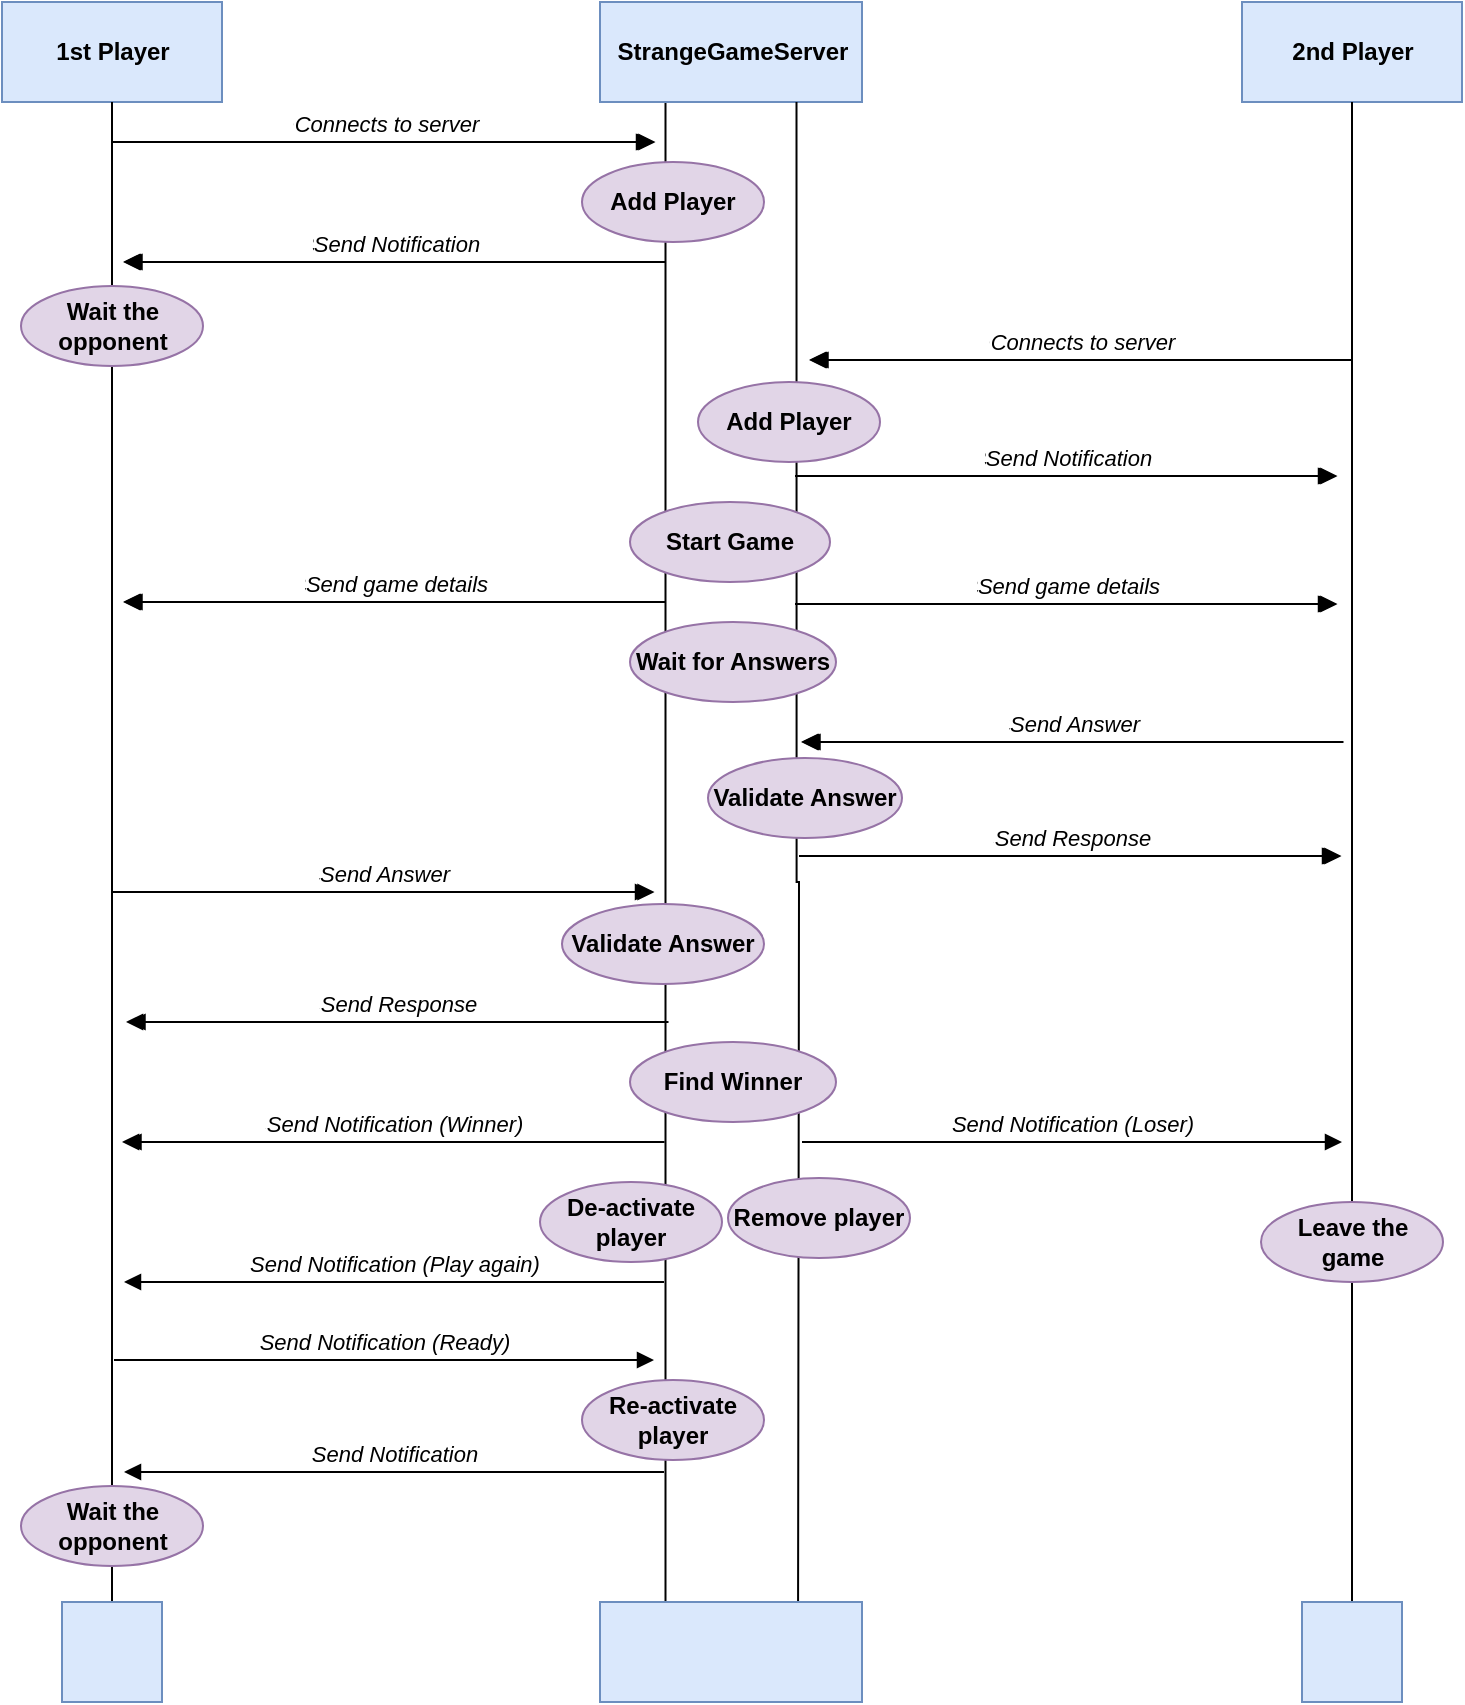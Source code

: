 <mxfile version="20.6.0" type="device"><diagram id="tD37PNaHfDIdUo-3B2Gi" name="Pagina-1"><mxGraphModel dx="1038" dy="556" grid="1" gridSize="10" guides="1" tooltips="1" connect="1" arrows="1" fold="1" page="1" pageScale="1" pageWidth="827" pageHeight="1169" math="0" shadow="0"><root><mxCell id="0"/><mxCell id="1" parent="0"/><mxCell id="DHnz8X3r16c31StF0tDC-110" style="edgeStyle=orthogonalEdgeStyle;rounded=0;orthogonalLoop=1;jettySize=auto;html=1;exitX=0.25;exitY=0;exitDx=0;exitDy=0;entryX=0.25;entryY=1;entryDx=0;entryDy=0;endArrow=none;endFill=0;" edge="1" parent="1" source="DHnz8X3r16c31StF0tDC-108" target="DHnz8X3r16c31StF0tDC-3"><mxGeometry relative="1" as="geometry"><mxPoint x="458" y="870" as="sourcePoint"/><mxPoint x="457.25" y="90" as="targetPoint"/><Array as="points"><mxPoint x="382" y="830"/></Array></mxGeometry></mxCell><mxCell id="DHnz8X3r16c31StF0tDC-2" value="1st Player" style="html=1;fillColor=#dae8fc;strokeColor=#6c8ebf;fontStyle=1" vertex="1" parent="1"><mxGeometry x="50" y="30" width="110" height="50" as="geometry"/></mxCell><mxCell id="DHnz8X3r16c31StF0tDC-3" value="StrangeGameServer" style="html=1;fillColor=#dae8fc;strokeColor=#6c8ebf;fontStyle=1" vertex="1" parent="1"><mxGeometry x="349" y="30" width="131" height="50" as="geometry"/></mxCell><mxCell id="DHnz8X3r16c31StF0tDC-7" value="2nd Player" style="html=1;fillColor=#dae8fc;strokeColor=#6c8ebf;fontStyle=1" vertex="1" parent="1"><mxGeometry x="670" y="30" width="110" height="50" as="geometry"/></mxCell><mxCell id="DHnz8X3r16c31StF0tDC-12" style="edgeStyle=orthogonalEdgeStyle;rounded=0;orthogonalLoop=1;jettySize=auto;html=1;exitX=0.5;exitY=0;exitDx=0;exitDy=0;entryX=0.5;entryY=1;entryDx=0;entryDy=0;endArrow=none;endFill=0;" edge="1" parent="1" source="DHnz8X3r16c31StF0tDC-11" target="DHnz8X3r16c31StF0tDC-2"><mxGeometry relative="1" as="geometry"/></mxCell><mxCell id="DHnz8X3r16c31StF0tDC-11" value="" style="html=1;fillColor=#dae8fc;strokeColor=#6c8ebf;" vertex="1" parent="1"><mxGeometry x="80" y="830" width="50" height="50" as="geometry"/></mxCell><mxCell id="DHnz8X3r16c31StF0tDC-14" style="edgeStyle=orthogonalEdgeStyle;rounded=0;orthogonalLoop=1;jettySize=auto;html=1;exitX=0.5;exitY=0;exitDx=0;exitDy=0;endArrow=none;endFill=0;" edge="1" parent="1" source="DHnz8X3r16c31StF0tDC-13" target="DHnz8X3r16c31StF0tDC-7"><mxGeometry relative="1" as="geometry"/></mxCell><mxCell id="DHnz8X3r16c31StF0tDC-13" value="" style="html=1;fillColor=#dae8fc;strokeColor=#6c8ebf;" vertex="1" parent="1"><mxGeometry x="700" y="830" width="50" height="50" as="geometry"/></mxCell><mxCell id="DHnz8X3r16c31StF0tDC-20" style="edgeStyle=orthogonalEdgeStyle;rounded=0;orthogonalLoop=1;jettySize=auto;html=1;exitX=0.75;exitY=0;exitDx=0;exitDy=0;entryX=0.75;entryY=1;entryDx=0;entryDy=0;endArrow=none;endFill=0;" edge="1" parent="1" target="DHnz8X3r16c31StF0tDC-3"><mxGeometry relative="1" as="geometry"><mxPoint x="448" y="860" as="sourcePoint"/></mxGeometry></mxCell><mxCell id="DHnz8X3r16c31StF0tDC-55" value="Add Player" style="ellipse;whiteSpace=wrap;fillColor=#e1d5e7;strokeColor=#9673a6;fontStyle=1;html=1;" vertex="1" parent="1"><mxGeometry x="340" y="110" width="91" height="40" as="geometry"/></mxCell><mxCell id="DHnz8X3r16c31StF0tDC-59" value="Connects to server" style="html=1;verticalAlign=bottom;endArrow=block;rounded=0;" edge="1" parent="1"><mxGeometry width="80" relative="1" as="geometry"><mxPoint x="106" y="100" as="sourcePoint"/><mxPoint x="376" y="100" as="targetPoint"/></mxGeometry></mxCell><mxCell id="DHnz8X3r16c31StF0tDC-68" value="Start Game" style="ellipse;whiteSpace=wrap;fillColor=#e1d5e7;strokeColor=#9673a6;fontStyle=1;html=1;" vertex="1" parent="1"><mxGeometry x="364" y="280" width="100" height="40" as="geometry"/></mxCell><mxCell id="DHnz8X3r16c31StF0tDC-69" value="Send game details" style="html=1;verticalAlign=bottom;endArrow=block;rounded=0;" edge="1" parent="1"><mxGeometry width="80" relative="1" as="geometry"><mxPoint x="381" y="330" as="sourcePoint"/><mxPoint x="111" y="330" as="targetPoint"/></mxGeometry></mxCell><mxCell id="DHnz8X3r16c31StF0tDC-70" value="Send Notification" style="html=1;verticalAlign=bottom;endArrow=block;rounded=0;" edge="1" parent="1"><mxGeometry width="80" relative="1" as="geometry"><mxPoint x="381" y="160" as="sourcePoint"/><mxPoint x="111" y="160" as="targetPoint"/></mxGeometry></mxCell><mxCell id="DHnz8X3r16c31StF0tDC-71" value="Wait the opponent" style="ellipse;whiteSpace=wrap;fillColor=#e1d5e7;strokeColor=#9673a6;fontStyle=1;html=1;" vertex="1" parent="1"><mxGeometry x="59.5" y="172" width="91" height="40" as="geometry"/></mxCell><mxCell id="DHnz8X3r16c31StF0tDC-73" value="Connects to server" style="html=1;verticalAlign=bottom;endArrow=block;rounded=0;" edge="1" parent="1"><mxGeometry width="80" relative="1" as="geometry"><mxPoint x="724" y="209" as="sourcePoint"/><mxPoint x="454" y="209" as="targetPoint"/></mxGeometry></mxCell><mxCell id="DHnz8X3r16c31StF0tDC-79" value="Add Player" style="ellipse;whiteSpace=wrap;fillColor=#e1d5e7;strokeColor=#9673a6;fontStyle=1;html=1;" vertex="1" parent="1"><mxGeometry x="398" y="220" width="91" height="40" as="geometry"/></mxCell><mxCell id="DHnz8X3r16c31StF0tDC-80" value="Send Notification" style="html=1;verticalAlign=bottom;endArrow=block;rounded=0;" edge="1" parent="1"><mxGeometry width="80" relative="1" as="geometry"><mxPoint x="447" y="267" as="sourcePoint"/><mxPoint x="717" y="267" as="targetPoint"/></mxGeometry></mxCell><mxCell id="DHnz8X3r16c31StF0tDC-81" value="Send game details" style="html=1;verticalAlign=bottom;endArrow=block;rounded=0;" edge="1" parent="1"><mxGeometry width="80" relative="1" as="geometry"><mxPoint x="447" y="331" as="sourcePoint"/><mxPoint x="717" y="331" as="targetPoint"/></mxGeometry></mxCell><mxCell id="DHnz8X3r16c31StF0tDC-82" value="Wait for Answers" style="ellipse;whiteSpace=wrap;fillColor=#e1d5e7;strokeColor=#9673a6;fontStyle=1;html=1;" vertex="1" parent="1"><mxGeometry x="364" y="340" width="103" height="40" as="geometry"/></mxCell><mxCell id="DHnz8X3r16c31StF0tDC-83" value="Send Answer" style="html=1;verticalAlign=bottom;endArrow=block;rounded=0;" edge="1" parent="1"><mxGeometry width="80" relative="1" as="geometry"><mxPoint x="720" y="400" as="sourcePoint"/><mxPoint x="450" y="400" as="targetPoint"/></mxGeometry></mxCell><mxCell id="DHnz8X3r16c31StF0tDC-85" value="Validate Answer" style="ellipse;whiteSpace=wrap;fillColor=#e1d5e7;strokeColor=#9673a6;fontStyle=1;html=1;" vertex="1" parent="1"><mxGeometry x="403" y="408" width="97" height="40" as="geometry"/></mxCell><mxCell id="DHnz8X3r16c31StF0tDC-87" value="Send Response" style="html=1;verticalAlign=bottom;endArrow=block;rounded=0;" edge="1" parent="1"><mxGeometry width="80" relative="1" as="geometry"><mxPoint x="449" y="457" as="sourcePoint"/><mxPoint x="719" y="457" as="targetPoint"/></mxGeometry></mxCell><mxCell id="DHnz8X3r16c31StF0tDC-88" value="Send Answer" style="html=1;verticalAlign=bottom;endArrow=block;rounded=0;" edge="1" parent="1"><mxGeometry width="80" relative="1" as="geometry"><mxPoint x="105" y="475" as="sourcePoint"/><mxPoint x="375" y="475" as="targetPoint"/></mxGeometry></mxCell><mxCell id="DHnz8X3r16c31StF0tDC-89" value="Validate Answer" style="ellipse;whiteSpace=wrap;fillColor=#e1d5e7;strokeColor=#9673a6;fontStyle=1;html=1;" vertex="1" parent="1"><mxGeometry x="330" y="481" width="101" height="40" as="geometry"/></mxCell><mxCell id="DHnz8X3r16c31StF0tDC-91" value="Send Response" style="html=1;verticalAlign=bottom;endArrow=block;rounded=0;" edge="1" parent="1"><mxGeometry width="80" relative="1" as="geometry"><mxPoint x="382" y="540" as="sourcePoint"/><mxPoint x="112" y="540" as="targetPoint"/></mxGeometry></mxCell><mxCell id="DHnz8X3r16c31StF0tDC-92" value="Find Winner" style="ellipse;whiteSpace=wrap;fillColor=#e1d5e7;strokeColor=#9673a6;fontStyle=1;html=1;" vertex="1" parent="1"><mxGeometry x="364" y="550" width="103" height="40" as="geometry"/></mxCell><mxCell id="DHnz8X3r16c31StF0tDC-94" value="Send Notification (Winner)" style="html=1;verticalAlign=bottom;endArrow=block;rounded=0;" edge="1" parent="1"><mxGeometry width="80" relative="1" as="geometry"><mxPoint x="380" y="600" as="sourcePoint"/><mxPoint x="110" y="600" as="targetPoint"/></mxGeometry></mxCell><mxCell id="DHnz8X3r16c31StF0tDC-95" value="Send Notification (Loser)" style="html=1;verticalAlign=bottom;endArrow=block;rounded=0;fontStyle=2" edge="1" parent="1"><mxGeometry width="80" relative="1" as="geometry"><mxPoint x="450" y="600" as="sourcePoint"/><mxPoint x="720" y="600" as="targetPoint"/></mxGeometry></mxCell><mxCell id="DHnz8X3r16c31StF0tDC-96" value="Leave the game" style="ellipse;whiteSpace=wrap;fillColor=#e1d5e7;strokeColor=#9673a6;fontStyle=1;html=1;" vertex="1" parent="1"><mxGeometry x="679.5" y="630" width="91" height="40" as="geometry"/></mxCell><mxCell id="DHnz8X3r16c31StF0tDC-97" value="Wait the opponent" style="ellipse;whiteSpace=wrap;fillColor=#e1d5e7;strokeColor=#9673a6;fontStyle=1;html=1;" vertex="1" parent="1"><mxGeometry x="59.5" y="772" width="91" height="40" as="geometry"/></mxCell><mxCell id="DHnz8X3r16c31StF0tDC-98" value="De-activate player" style="ellipse;whiteSpace=wrap;fillColor=#e1d5e7;strokeColor=#9673a6;fontStyle=1;html=1;" vertex="1" parent="1"><mxGeometry x="319" y="620" width="91" height="40" as="geometry"/></mxCell><mxCell id="DHnz8X3r16c31StF0tDC-102" value="Send Notification (Ready)" style="html=1;verticalAlign=bottom;endArrow=block;rounded=0;fontStyle=2" edge="1" parent="1"><mxGeometry width="80" relative="1" as="geometry"><mxPoint x="106" y="709" as="sourcePoint"/><mxPoint x="376" y="709" as="targetPoint"/></mxGeometry></mxCell><mxCell id="DHnz8X3r16c31StF0tDC-103" value="Re-activate player" style="ellipse;whiteSpace=wrap;fillColor=#e1d5e7;strokeColor=#9673a6;fontStyle=1;html=1;" vertex="1" parent="1"><mxGeometry x="340" y="719" width="91" height="40" as="geometry"/></mxCell><mxCell id="DHnz8X3r16c31StF0tDC-104" value="Send Notification" style="html=1;verticalAlign=bottom;endArrow=block;rounded=0;fontStyle=2" edge="1" parent="1"><mxGeometry width="80" relative="1" as="geometry"><mxPoint x="381" y="765" as="sourcePoint"/><mxPoint x="111" y="765" as="targetPoint"/></mxGeometry></mxCell><mxCell id="DHnz8X3r16c31StF0tDC-108" value="" style="html=1;fillColor=#dae8fc;strokeColor=#6c8ebf;fontStyle=1;" vertex="1" parent="1"><mxGeometry x="349" y="830" width="131" height="50" as="geometry"/></mxCell><mxCell id="DHnz8X3r16c31StF0tDC-111" value="Remove player" style="ellipse;whiteSpace=wrap;fillColor=#e1d5e7;strokeColor=#9673a6;fontStyle=1;html=1;" vertex="1" parent="1"><mxGeometry x="413" y="618" width="91" height="40" as="geometry"/></mxCell><mxCell id="DHnz8X3r16c31StF0tDC-112" value="Send Notification (Play again)" style="html=1;verticalAlign=bottom;endArrow=block;rounded=0;fontStyle=2" edge="1" parent="1"><mxGeometry width="80" relative="1" as="geometry"><mxPoint x="381" y="670" as="sourcePoint"/><mxPoint x="111" y="670" as="targetPoint"/></mxGeometry></mxCell><mxCell id="DHnz8X3r16c31StF0tDC-113" value="Connects to server" style="html=1;verticalAlign=bottom;endArrow=block;rounded=0;" edge="1" parent="1"><mxGeometry width="80" relative="1" as="geometry"><mxPoint x="105.5" y="100" as="sourcePoint"/><mxPoint x="375.5" y="100" as="targetPoint"/></mxGeometry></mxCell><mxCell id="DHnz8X3r16c31StF0tDC-114" value="Send Notification" style="html=1;verticalAlign=bottom;endArrow=block;rounded=0;" edge="1" parent="1"><mxGeometry width="80" relative="1" as="geometry"><mxPoint x="380.5" y="160" as="sourcePoint"/><mxPoint x="110.5" y="160" as="targetPoint"/></mxGeometry></mxCell><mxCell id="DHnz8X3r16c31StF0tDC-115" value="Send game details" style="html=1;verticalAlign=bottom;endArrow=block;rounded=0;" edge="1" parent="1"><mxGeometry width="80" relative="1" as="geometry"><mxPoint x="380.5" y="330" as="sourcePoint"/><mxPoint x="110.5" y="330" as="targetPoint"/></mxGeometry></mxCell><mxCell id="DHnz8X3r16c31StF0tDC-116" value="Connects to server" style="html=1;verticalAlign=bottom;endArrow=block;rounded=0;" edge="1" parent="1"><mxGeometry width="80" relative="1" as="geometry"><mxPoint x="723.5" y="209" as="sourcePoint"/><mxPoint x="453.5" y="209" as="targetPoint"/></mxGeometry></mxCell><mxCell id="DHnz8X3r16c31StF0tDC-117" value="Send Notification" style="html=1;verticalAlign=bottom;endArrow=block;rounded=0;" edge="1" parent="1"><mxGeometry width="80" relative="1" as="geometry"><mxPoint x="446.5" y="267" as="sourcePoint"/><mxPoint x="716.5" y="267" as="targetPoint"/></mxGeometry></mxCell><mxCell id="DHnz8X3r16c31StF0tDC-118" value="Send game details" style="html=1;verticalAlign=bottom;endArrow=block;rounded=0;" edge="1" parent="1"><mxGeometry width="80" relative="1" as="geometry"><mxPoint x="446.5" y="331" as="sourcePoint"/><mxPoint x="716.5" y="331" as="targetPoint"/></mxGeometry></mxCell><mxCell id="DHnz8X3r16c31StF0tDC-119" value="Send Answer" style="html=1;verticalAlign=bottom;endArrow=block;rounded=0;" edge="1" parent="1"><mxGeometry width="80" relative="1" as="geometry"><mxPoint x="719.5" y="400" as="sourcePoint"/><mxPoint x="449.5" y="400" as="targetPoint"/></mxGeometry></mxCell><mxCell id="DHnz8X3r16c31StF0tDC-120" value="Send Response" style="html=1;verticalAlign=bottom;endArrow=block;rounded=0;" edge="1" parent="1"><mxGeometry width="80" relative="1" as="geometry"><mxPoint x="448.5" y="457" as="sourcePoint"/><mxPoint x="718.5" y="457" as="targetPoint"/></mxGeometry></mxCell><mxCell id="DHnz8X3r16c31StF0tDC-121" value="Connects to server" style="html=1;verticalAlign=bottom;endArrow=block;rounded=0;fontStyle=2" edge="1" parent="1"><mxGeometry width="80" relative="1" as="geometry"><mxPoint x="106.75" y="100" as="sourcePoint"/><mxPoint x="376.75" y="100" as="targetPoint"/></mxGeometry></mxCell><mxCell id="DHnz8X3r16c31StF0tDC-122" value="Send Notification" style="html=1;verticalAlign=bottom;endArrow=block;rounded=0;fontStyle=2" edge="1" parent="1"><mxGeometry width="80" relative="1" as="geometry"><mxPoint x="381.75" y="160" as="sourcePoint"/><mxPoint x="111.75" y="160" as="targetPoint"/></mxGeometry></mxCell><mxCell id="DHnz8X3r16c31StF0tDC-123" value="Send game details" style="html=1;verticalAlign=bottom;endArrow=block;rounded=0;fontStyle=2" edge="1" parent="1"><mxGeometry width="80" relative="1" as="geometry"><mxPoint x="381.75" y="330" as="sourcePoint"/><mxPoint x="111.75" y="330" as="targetPoint"/></mxGeometry></mxCell><mxCell id="DHnz8X3r16c31StF0tDC-124" value="Connects to server" style="html=1;verticalAlign=bottom;endArrow=block;rounded=0;fontStyle=2" edge="1" parent="1"><mxGeometry width="80" relative="1" as="geometry"><mxPoint x="724.75" y="209" as="sourcePoint"/><mxPoint x="454.75" y="209" as="targetPoint"/></mxGeometry></mxCell><mxCell id="DHnz8X3r16c31StF0tDC-125" value="Send Notification" style="html=1;verticalAlign=bottom;endArrow=block;rounded=0;fontStyle=2" edge="1" parent="1"><mxGeometry width="80" relative="1" as="geometry"><mxPoint x="447.75" y="267" as="sourcePoint"/><mxPoint x="717.75" y="267" as="targetPoint"/></mxGeometry></mxCell><mxCell id="DHnz8X3r16c31StF0tDC-126" value="Send game details" style="html=1;verticalAlign=bottom;endArrow=block;rounded=0;fontStyle=2" edge="1" parent="1"><mxGeometry width="80" relative="1" as="geometry"><mxPoint x="447.75" y="331" as="sourcePoint"/><mxPoint x="717.75" y="331" as="targetPoint"/></mxGeometry></mxCell><mxCell id="DHnz8X3r16c31StF0tDC-127" value="Send Answer" style="html=1;verticalAlign=bottom;endArrow=block;rounded=0;fontStyle=2" edge="1" parent="1"><mxGeometry width="80" relative="1" as="geometry"><mxPoint x="720.75" y="400" as="sourcePoint"/><mxPoint x="450.75" y="400" as="targetPoint"/></mxGeometry></mxCell><mxCell id="DHnz8X3r16c31StF0tDC-128" value="Send Response" style="html=1;verticalAlign=bottom;endArrow=block;rounded=0;fontStyle=2" edge="1" parent="1"><mxGeometry width="80" relative="1" as="geometry"><mxPoint x="449.75" y="457" as="sourcePoint"/><mxPoint x="719.75" y="457" as="targetPoint"/></mxGeometry></mxCell><mxCell id="DHnz8X3r16c31StF0tDC-129" value="Send Answer" style="html=1;verticalAlign=bottom;endArrow=block;rounded=0;fontStyle=2" edge="1" parent="1"><mxGeometry width="80" relative="1" as="geometry"><mxPoint x="106.25" y="475" as="sourcePoint"/><mxPoint x="376.25" y="475" as="targetPoint"/></mxGeometry></mxCell><mxCell id="DHnz8X3r16c31StF0tDC-130" value="Send Response" style="html=1;verticalAlign=bottom;endArrow=block;rounded=0;fontStyle=2" edge="1" parent="1"><mxGeometry width="80" relative="1" as="geometry"><mxPoint x="383.25" y="540" as="sourcePoint"/><mxPoint x="113.25" y="540" as="targetPoint"/></mxGeometry></mxCell><mxCell id="DHnz8X3r16c31StF0tDC-131" value="Send Notification (Winner)" style="html=1;verticalAlign=bottom;endArrow=block;rounded=0;fontStyle=2" edge="1" parent="1"><mxGeometry width="80" relative="1" as="geometry"><mxPoint x="381.25" y="600" as="sourcePoint"/><mxPoint x="111.25" y="600" as="targetPoint"/></mxGeometry></mxCell></root></mxGraphModel></diagram></mxfile>
